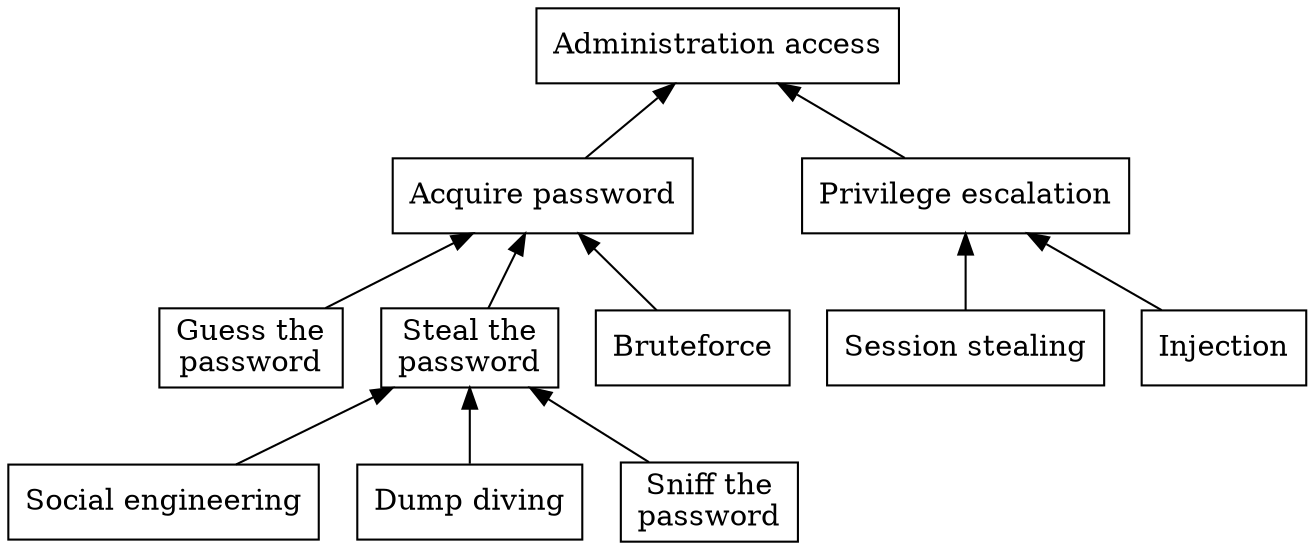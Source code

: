 digraph AttackAdmin {
	rankdir = TB
	margin = 0
	node [ shape = box ]
	edge [ dir = back ]

	Admin [ label = "Administration access" ]
	Password [ label = "Acquire password" ]
	Privilege [ label = "Privilege escalation" ]
	Guess [ label = "Guess the\npassword" ]
	Steal [ label = "Steal the\npassword" ]
	SocialEngineering [ label = "Social engineering" ]
	Garbage [ label = "Dump diving" ]
	SessionStealing [ label = "Session stealing" ]
	Sniff [ label = "Sniff the\npassword" ]

	Admin -> { Password Privilege }
	Password -> { Bruteforce Guess Steal }
	Steal -> { SocialEngineering Garbage Sniff }
	Privilege -> { Injection SessionStealing }
}
